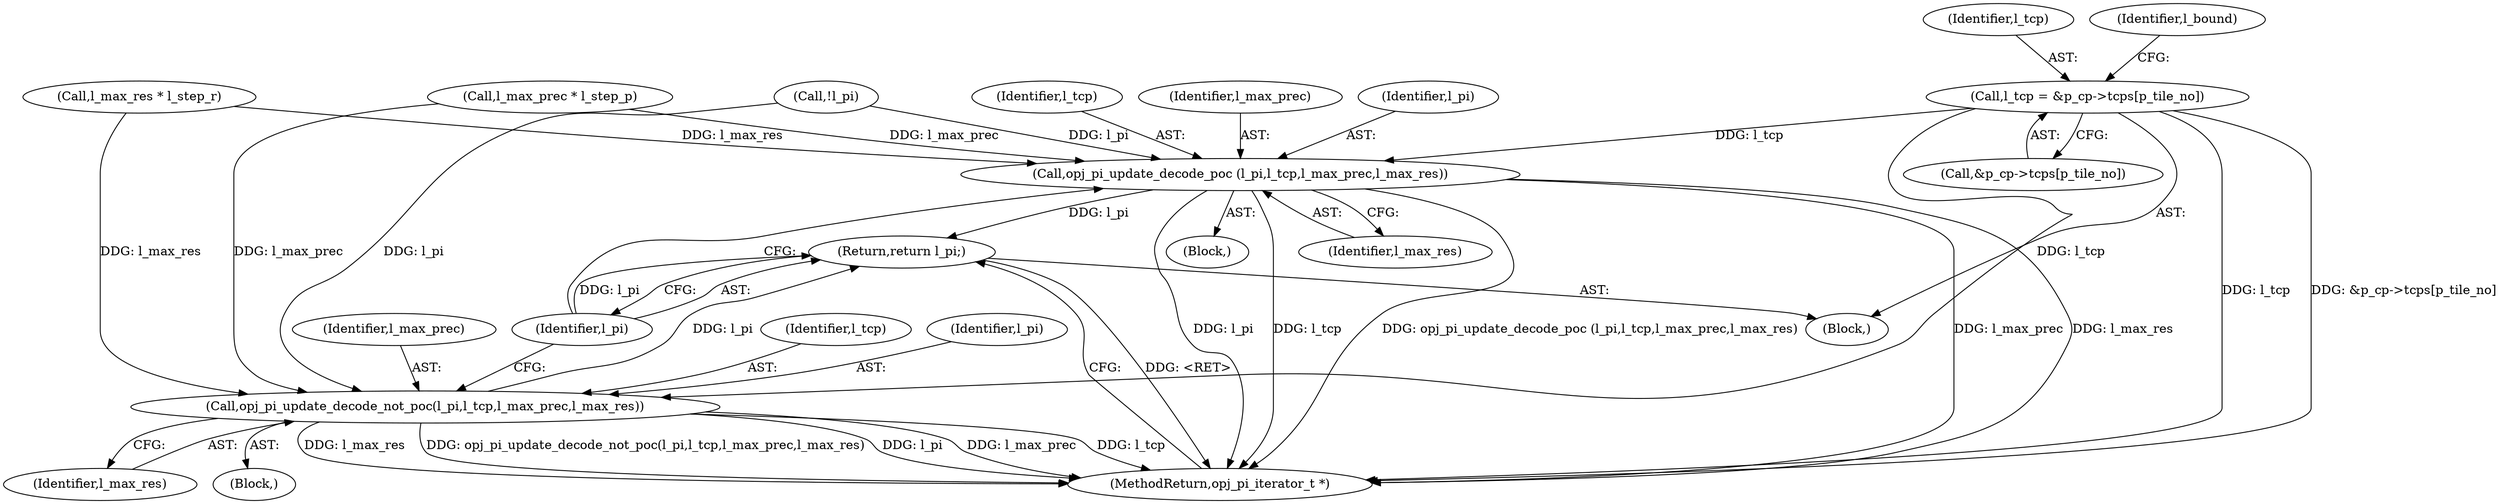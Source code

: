 digraph "0_openjpeg_c16bc057ba3f125051c9966cf1f5b68a05681de4@array" {
"1000193" [label="(Call,l_tcp = &p_cp->tcps[p_tile_no])"];
"1000699" [label="(Call,opj_pi_update_decode_poc (l_pi,l_tcp,l_max_prec,l_max_res))"];
"1000711" [label="(Return,return l_pi;)"];
"1000706" [label="(Call,opj_pi_update_decode_not_poc(l_pi,l_tcp,l_max_prec,l_max_res))"];
"1000711" [label="(Return,return l_pi;)"];
"1000699" [label="(Call,opj_pi_update_decode_poc (l_pi,l_tcp,l_max_prec,l_max_res))"];
"1000705" [label="(Block,)"];
"1000194" [label="(Identifier,l_tcp)"];
"1000127" [label="(Block,)"];
"1000258" [label="(Call,!l_pi)"];
"1000193" [label="(Call,l_tcp = &p_cp->tcps[p_tile_no])"];
"1000328" [label="(Call,l_max_res * l_step_r)"];
"1000708" [label="(Identifier,l_tcp)"];
"1000701" [label="(Identifier,l_tcp)"];
"1000707" [label="(Identifier,l_pi)"];
"1000713" [label="(MethodReturn,opj_pi_iterator_t *)"];
"1000195" [label="(Call,&p_cp->tcps[p_tile_no])"];
"1000698" [label="(Block,)"];
"1000706" [label="(Call,opj_pi_update_decode_not_poc(l_pi,l_tcp,l_max_prec,l_max_res))"];
"1000316" [label="(Call,l_max_prec * l_step_p)"];
"1000202" [label="(Identifier,l_bound)"];
"1000702" [label="(Identifier,l_max_prec)"];
"1000709" [label="(Identifier,l_max_prec)"];
"1000712" [label="(Identifier,l_pi)"];
"1000710" [label="(Identifier,l_max_res)"];
"1000700" [label="(Identifier,l_pi)"];
"1000703" [label="(Identifier,l_max_res)"];
"1000193" -> "1000127"  [label="AST: "];
"1000193" -> "1000195"  [label="CFG: "];
"1000194" -> "1000193"  [label="AST: "];
"1000195" -> "1000193"  [label="AST: "];
"1000202" -> "1000193"  [label="CFG: "];
"1000193" -> "1000713"  [label="DDG: l_tcp"];
"1000193" -> "1000713"  [label="DDG: &p_cp->tcps[p_tile_no]"];
"1000193" -> "1000699"  [label="DDG: l_tcp"];
"1000193" -> "1000706"  [label="DDG: l_tcp"];
"1000699" -> "1000698"  [label="AST: "];
"1000699" -> "1000703"  [label="CFG: "];
"1000700" -> "1000699"  [label="AST: "];
"1000701" -> "1000699"  [label="AST: "];
"1000702" -> "1000699"  [label="AST: "];
"1000703" -> "1000699"  [label="AST: "];
"1000712" -> "1000699"  [label="CFG: "];
"1000699" -> "1000713"  [label="DDG: l_pi"];
"1000699" -> "1000713"  [label="DDG: l_tcp"];
"1000699" -> "1000713"  [label="DDG: opj_pi_update_decode_poc (l_pi,l_tcp,l_max_prec,l_max_res)"];
"1000699" -> "1000713"  [label="DDG: l_max_prec"];
"1000699" -> "1000713"  [label="DDG: l_max_res"];
"1000258" -> "1000699"  [label="DDG: l_pi"];
"1000316" -> "1000699"  [label="DDG: l_max_prec"];
"1000328" -> "1000699"  [label="DDG: l_max_res"];
"1000699" -> "1000711"  [label="DDG: l_pi"];
"1000711" -> "1000127"  [label="AST: "];
"1000711" -> "1000712"  [label="CFG: "];
"1000712" -> "1000711"  [label="AST: "];
"1000713" -> "1000711"  [label="CFG: "];
"1000711" -> "1000713"  [label="DDG: <RET>"];
"1000712" -> "1000711"  [label="DDG: l_pi"];
"1000706" -> "1000711"  [label="DDG: l_pi"];
"1000706" -> "1000705"  [label="AST: "];
"1000706" -> "1000710"  [label="CFG: "];
"1000707" -> "1000706"  [label="AST: "];
"1000708" -> "1000706"  [label="AST: "];
"1000709" -> "1000706"  [label="AST: "];
"1000710" -> "1000706"  [label="AST: "];
"1000712" -> "1000706"  [label="CFG: "];
"1000706" -> "1000713"  [label="DDG: l_max_prec"];
"1000706" -> "1000713"  [label="DDG: l_tcp"];
"1000706" -> "1000713"  [label="DDG: l_max_res"];
"1000706" -> "1000713"  [label="DDG: opj_pi_update_decode_not_poc(l_pi,l_tcp,l_max_prec,l_max_res)"];
"1000706" -> "1000713"  [label="DDG: l_pi"];
"1000258" -> "1000706"  [label="DDG: l_pi"];
"1000316" -> "1000706"  [label="DDG: l_max_prec"];
"1000328" -> "1000706"  [label="DDG: l_max_res"];
}
